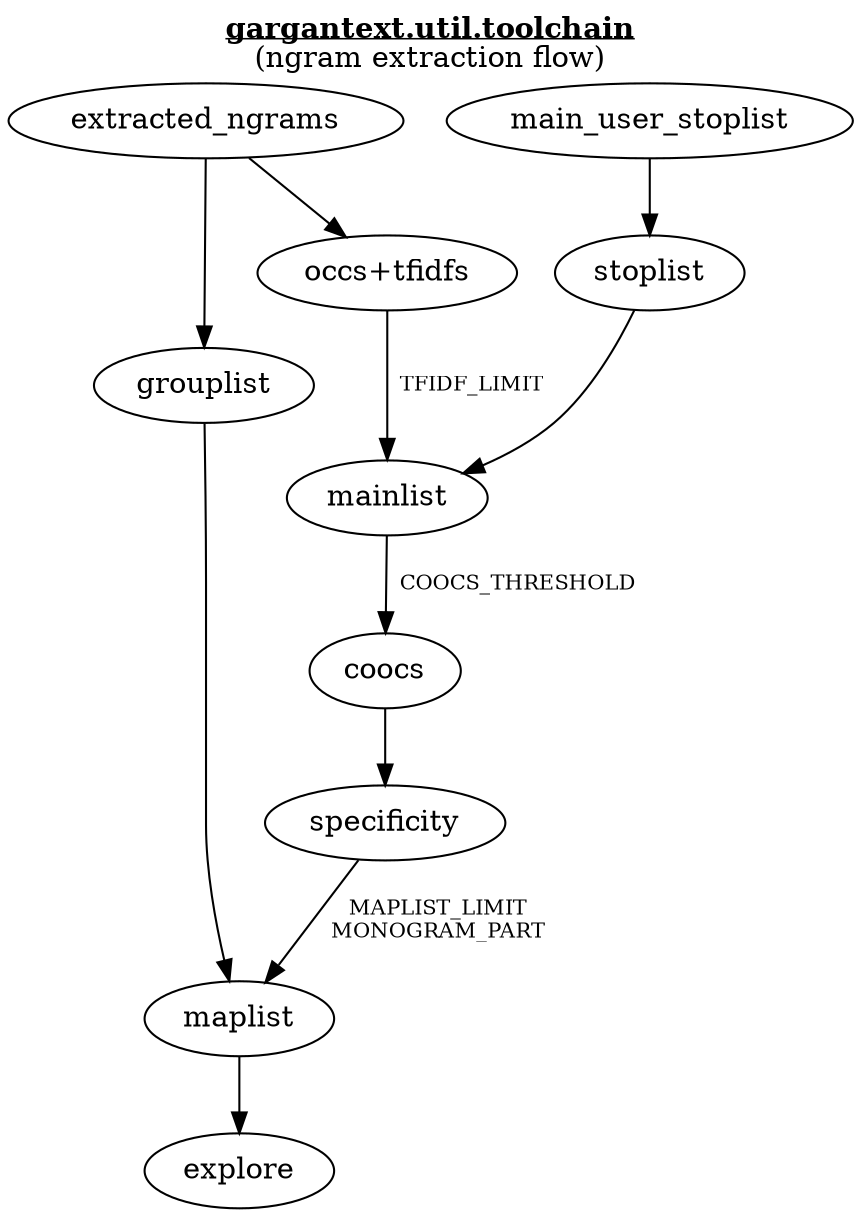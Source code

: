 // dot ngram_parsing_flow.dot -Tpng -o ngram_parsing_flow.png
digraph ngramflow {

    edge [fontsize=10] ;
    label=<<B><U>gargantext.util.toolchain</U></B><BR/>(ngram extraction flow)>;
    labelloc="t" ;

    "extracted_ngrams" -> "grouplist" ;
    "extracted_ngrams" -> "occs+tfidfs" ;
    "main_user_stoplist" -> "stoplist" ;
    "stoplist" -> "mainlist" ;
    "occs+tfidfs" -> "mainlist" [label="  TFIDF_LIMIT"];
    "mainlist" -> "coocs" [label="  COOCS_THRESHOLD"] ;
    "coocs" -> "specificity" ;

    "specificity" -> "maplist" [label="MAPLIST_LIMIT\nMONOGRAM_PART"];

    "maplist" -> "explore" ;
    "grouplist" -> "maplist" ;
}
